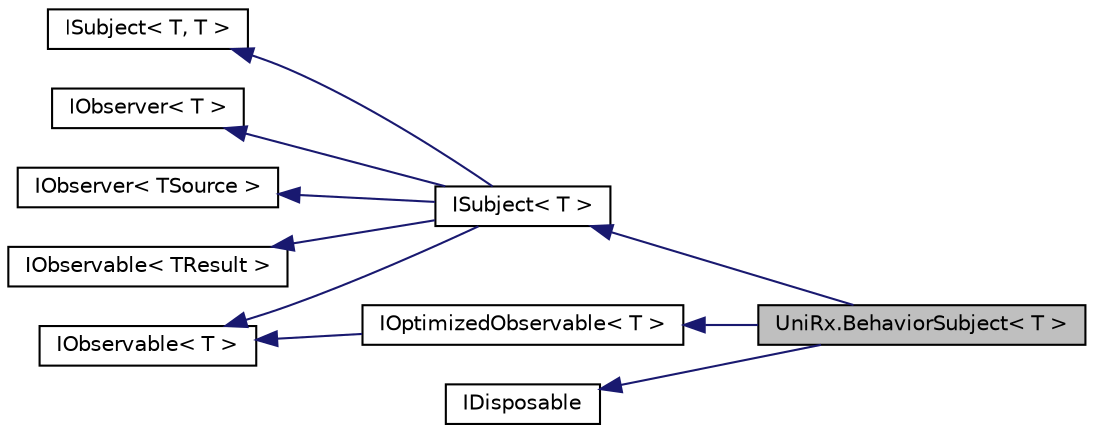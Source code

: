 digraph "UniRx.BehaviorSubject&lt; T &gt;"
{
 // LATEX_PDF_SIZE
  edge [fontname="Helvetica",fontsize="10",labelfontname="Helvetica",labelfontsize="10"];
  node [fontname="Helvetica",fontsize="10",shape=record];
  rankdir="LR";
  Node1 [label="UniRx.BehaviorSubject\< T \>",height=0.2,width=0.4,color="black", fillcolor="grey75", style="filled", fontcolor="black",tooltip=" "];
  Node2 -> Node1 [dir="back",color="midnightblue",fontsize="10",style="solid"];
  Node2 [label="ISubject\< T \>",height=0.2,width=0.4,color="black", fillcolor="white", style="filled",URL="$interface_uni_rx_1_1_i_subject.html",tooltip=" "];
  Node3 -> Node2 [dir="back",color="midnightblue",fontsize="10",style="solid"];
  Node3 [label="ISubject\< T, T \>",height=0.2,width=0.4,color="black", fillcolor="white", style="filled",URL="$interface_uni_rx_1_1_i_subject.html",tooltip=" "];
  Node4 -> Node2 [dir="back",color="midnightblue",fontsize="10",style="solid"];
  Node4 [label="IObserver\< T \>",height=0.2,width=0.4,color="black", fillcolor="white", style="filled",URL="$interface_uni_rx_1_1_i_observer.html",tooltip="Provides a mechanism for receiving push-based notifications and returning a response."];
  Node5 -> Node2 [dir="back",color="midnightblue",fontsize="10",style="solid"];
  Node5 [label="IObservable\< T \>",height=0.2,width=0.4,color="black", fillcolor="white", style="filled",URL="$interface_uni_rx_1_1_i_observable.html",tooltip=" "];
  Node6 -> Node2 [dir="back",color="midnightblue",fontsize="10",style="solid"];
  Node6 [label="IObserver\< TSource \>",height=0.2,width=0.4,color="black", fillcolor="white", style="filled",URL="$interface_uni_rx_1_1_i_observer.html",tooltip=" "];
  Node7 -> Node2 [dir="back",color="midnightblue",fontsize="10",style="solid"];
  Node7 [label="IObservable\< TResult \>",height=0.2,width=0.4,color="black", fillcolor="white", style="filled",URL="$interface_uni_rx_1_1_i_observable.html",tooltip=" "];
  Node8 -> Node1 [dir="back",color="midnightblue",fontsize="10",style="solid"];
  Node8 [label="IDisposable",height=0.2,width=0.4,color="black", fillcolor="white", style="filled",tooltip=" "];
  Node9 -> Node1 [dir="back",color="midnightblue",fontsize="10",style="solid"];
  Node9 [label="IOptimizedObservable\< T \>",height=0.2,width=0.4,color="black", fillcolor="white", style="filled",URL="$interface_uni_rx_1_1_i_optimized_observable.html",tooltip=" "];
  Node5 -> Node9 [dir="back",color="midnightblue",fontsize="10",style="solid"];
}
